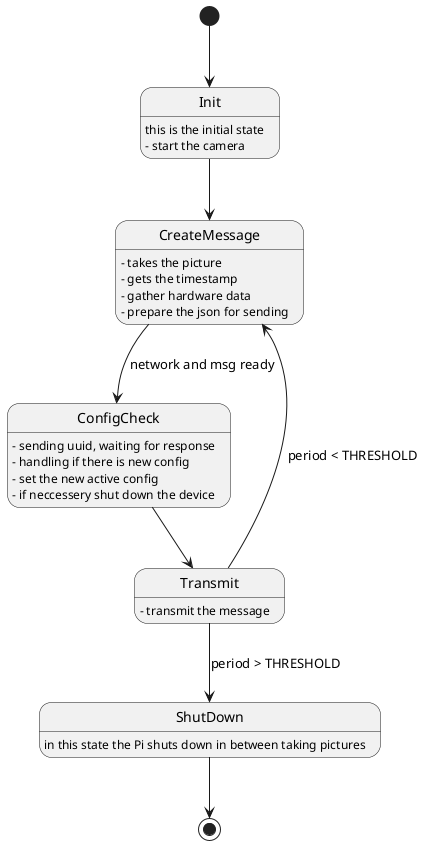 @startuml App state diagram

[*] --> Init
Init : this is the initial state
Init: - start the camera
Init --> CreateMessage

CreateMessage: - takes the picture
CreateMessage: - gets the timestamp
CreateMessage: - gather hardware data
CreateMessage: - prepare the json for sending
CreateMessage --> ConfigCheck : network and msg ready


ConfigCheck: - sending uuid, waiting for response
ConfigCheck: - handling if there is new config
ConfigCheck: - set the new active config
ConfigCheck: - if neccessery shut down the device
ConfigCheck --> Transmit

Transmit: - transmit the message
Transmit --> ShutDown : period > THRESHOLD
Transmit --> CreateMessage : period < THRESHOLD

ShutDown: in this state the Pi shuts down in between taking pictures
ShutDown --> [*]

@enduml